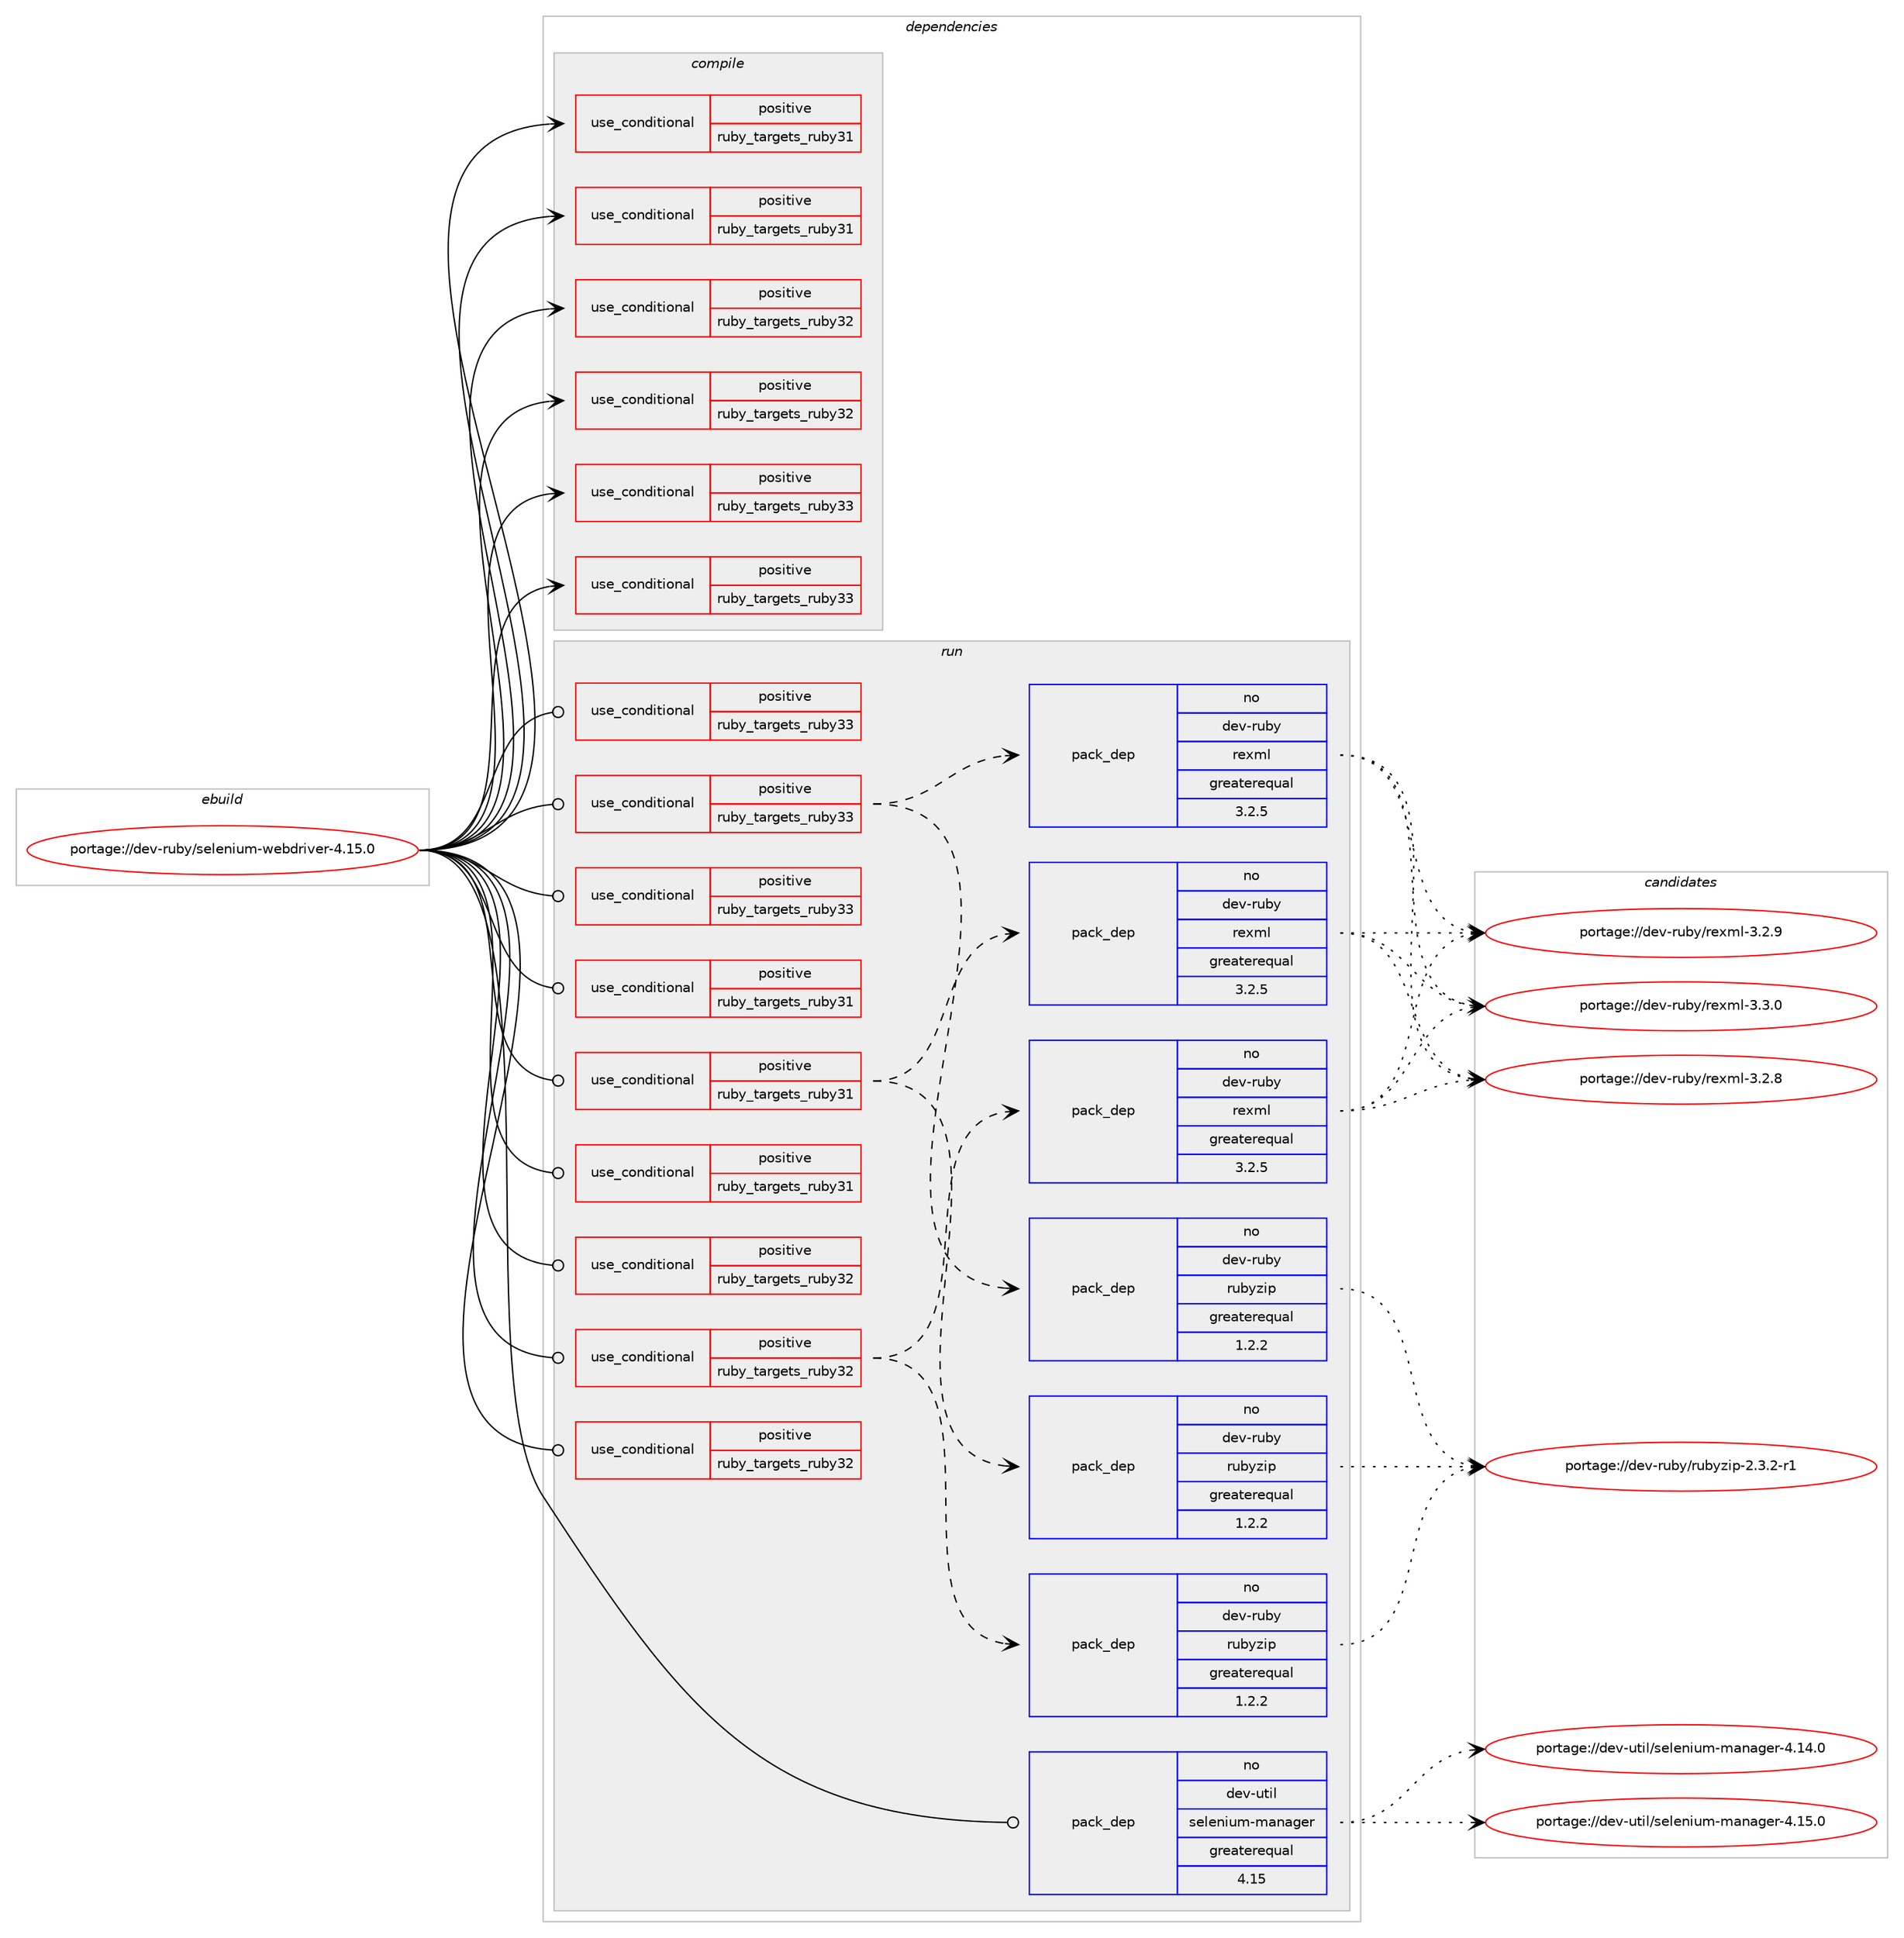 digraph prolog {

# *************
# Graph options
# *************

newrank=true;
concentrate=true;
compound=true;
graph [rankdir=LR,fontname=Helvetica,fontsize=10,ranksep=1.5];#, ranksep=2.5, nodesep=0.2];
edge  [arrowhead=vee];
node  [fontname=Helvetica,fontsize=10];

# **********
# The ebuild
# **********

subgraph cluster_leftcol {
color=gray;
rank=same;
label=<<i>ebuild</i>>;
id [label="portage://dev-ruby/selenium-webdriver-4.15.0", color=red, width=4, href="../dev-ruby/selenium-webdriver-4.15.0.svg"];
}

# ****************
# The dependencies
# ****************

subgraph cluster_midcol {
color=gray;
label=<<i>dependencies</i>>;
subgraph cluster_compile {
fillcolor="#eeeeee";
style=filled;
label=<<i>compile</i>>;
subgraph cond54914 {
dependency103856 [label=<<TABLE BORDER="0" CELLBORDER="1" CELLSPACING="0" CELLPADDING="4"><TR><TD ROWSPAN="3" CELLPADDING="10">use_conditional</TD></TR><TR><TD>positive</TD></TR><TR><TD>ruby_targets_ruby31</TD></TR></TABLE>>, shape=none, color=red];
# *** BEGIN UNKNOWN DEPENDENCY TYPE (TODO) ***
# dependency103856 -> package_dependency(portage://dev-ruby/selenium-webdriver-4.15.0,install,no,dev-lang,ruby,none,[,,],[slot(3.1)],[])
# *** END UNKNOWN DEPENDENCY TYPE (TODO) ***

}
id:e -> dependency103856:w [weight=20,style="solid",arrowhead="vee"];
subgraph cond54915 {
dependency103857 [label=<<TABLE BORDER="0" CELLBORDER="1" CELLSPACING="0" CELLPADDING="4"><TR><TD ROWSPAN="3" CELLPADDING="10">use_conditional</TD></TR><TR><TD>positive</TD></TR><TR><TD>ruby_targets_ruby31</TD></TR></TABLE>>, shape=none, color=red];
# *** BEGIN UNKNOWN DEPENDENCY TYPE (TODO) ***
# dependency103857 -> package_dependency(portage://dev-ruby/selenium-webdriver-4.15.0,install,no,virtual,rubygems,none,[,,],[],[use(enable(ruby_targets_ruby31),negative)])
# *** END UNKNOWN DEPENDENCY TYPE (TODO) ***

}
id:e -> dependency103857:w [weight=20,style="solid",arrowhead="vee"];
subgraph cond54916 {
dependency103858 [label=<<TABLE BORDER="0" CELLBORDER="1" CELLSPACING="0" CELLPADDING="4"><TR><TD ROWSPAN="3" CELLPADDING="10">use_conditional</TD></TR><TR><TD>positive</TD></TR><TR><TD>ruby_targets_ruby32</TD></TR></TABLE>>, shape=none, color=red];
# *** BEGIN UNKNOWN DEPENDENCY TYPE (TODO) ***
# dependency103858 -> package_dependency(portage://dev-ruby/selenium-webdriver-4.15.0,install,no,dev-lang,ruby,none,[,,],[slot(3.2)],[])
# *** END UNKNOWN DEPENDENCY TYPE (TODO) ***

}
id:e -> dependency103858:w [weight=20,style="solid",arrowhead="vee"];
subgraph cond54917 {
dependency103859 [label=<<TABLE BORDER="0" CELLBORDER="1" CELLSPACING="0" CELLPADDING="4"><TR><TD ROWSPAN="3" CELLPADDING="10">use_conditional</TD></TR><TR><TD>positive</TD></TR><TR><TD>ruby_targets_ruby32</TD></TR></TABLE>>, shape=none, color=red];
# *** BEGIN UNKNOWN DEPENDENCY TYPE (TODO) ***
# dependency103859 -> package_dependency(portage://dev-ruby/selenium-webdriver-4.15.0,install,no,virtual,rubygems,none,[,,],[],[use(enable(ruby_targets_ruby32),negative)])
# *** END UNKNOWN DEPENDENCY TYPE (TODO) ***

}
id:e -> dependency103859:w [weight=20,style="solid",arrowhead="vee"];
subgraph cond54918 {
dependency103860 [label=<<TABLE BORDER="0" CELLBORDER="1" CELLSPACING="0" CELLPADDING="4"><TR><TD ROWSPAN="3" CELLPADDING="10">use_conditional</TD></TR><TR><TD>positive</TD></TR><TR><TD>ruby_targets_ruby33</TD></TR></TABLE>>, shape=none, color=red];
# *** BEGIN UNKNOWN DEPENDENCY TYPE (TODO) ***
# dependency103860 -> package_dependency(portage://dev-ruby/selenium-webdriver-4.15.0,install,no,dev-lang,ruby,none,[,,],[slot(3.3)],[])
# *** END UNKNOWN DEPENDENCY TYPE (TODO) ***

}
id:e -> dependency103860:w [weight=20,style="solid",arrowhead="vee"];
subgraph cond54919 {
dependency103861 [label=<<TABLE BORDER="0" CELLBORDER="1" CELLSPACING="0" CELLPADDING="4"><TR><TD ROWSPAN="3" CELLPADDING="10">use_conditional</TD></TR><TR><TD>positive</TD></TR><TR><TD>ruby_targets_ruby33</TD></TR></TABLE>>, shape=none, color=red];
# *** BEGIN UNKNOWN DEPENDENCY TYPE (TODO) ***
# dependency103861 -> package_dependency(portage://dev-ruby/selenium-webdriver-4.15.0,install,no,virtual,rubygems,none,[,,],[],[use(enable(ruby_targets_ruby33),negative)])
# *** END UNKNOWN DEPENDENCY TYPE (TODO) ***

}
id:e -> dependency103861:w [weight=20,style="solid",arrowhead="vee"];
}
subgraph cluster_compileandrun {
fillcolor="#eeeeee";
style=filled;
label=<<i>compile and run</i>>;
}
subgraph cluster_run {
fillcolor="#eeeeee";
style=filled;
label=<<i>run</i>>;
subgraph cond54920 {
dependency103862 [label=<<TABLE BORDER="0" CELLBORDER="1" CELLSPACING="0" CELLPADDING="4"><TR><TD ROWSPAN="3" CELLPADDING="10">use_conditional</TD></TR><TR><TD>positive</TD></TR><TR><TD>ruby_targets_ruby31</TD></TR></TABLE>>, shape=none, color=red];
# *** BEGIN UNKNOWN DEPENDENCY TYPE (TODO) ***
# dependency103862 -> package_dependency(portage://dev-ruby/selenium-webdriver-4.15.0,run,no,dev-lang,ruby,none,[,,],[slot(3.1)],[])
# *** END UNKNOWN DEPENDENCY TYPE (TODO) ***

}
id:e -> dependency103862:w [weight=20,style="solid",arrowhead="odot"];
subgraph cond54921 {
dependency103863 [label=<<TABLE BORDER="0" CELLBORDER="1" CELLSPACING="0" CELLPADDING="4"><TR><TD ROWSPAN="3" CELLPADDING="10">use_conditional</TD></TR><TR><TD>positive</TD></TR><TR><TD>ruby_targets_ruby31</TD></TR></TABLE>>, shape=none, color=red];
subgraph pack47573 {
dependency103864 [label=<<TABLE BORDER="0" CELLBORDER="1" CELLSPACING="0" CELLPADDING="4" WIDTH="220"><TR><TD ROWSPAN="6" CELLPADDING="30">pack_dep</TD></TR><TR><TD WIDTH="110">no</TD></TR><TR><TD>dev-ruby</TD></TR><TR><TD>rexml</TD></TR><TR><TD>greaterequal</TD></TR><TR><TD>3.2.5</TD></TR></TABLE>>, shape=none, color=blue];
}
dependency103863:e -> dependency103864:w [weight=20,style="dashed",arrowhead="vee"];
subgraph pack47574 {
dependency103865 [label=<<TABLE BORDER="0" CELLBORDER="1" CELLSPACING="0" CELLPADDING="4" WIDTH="220"><TR><TD ROWSPAN="6" CELLPADDING="30">pack_dep</TD></TR><TR><TD WIDTH="110">no</TD></TR><TR><TD>dev-ruby</TD></TR><TR><TD>rubyzip</TD></TR><TR><TD>greaterequal</TD></TR><TR><TD>1.2.2</TD></TR></TABLE>>, shape=none, color=blue];
}
dependency103863:e -> dependency103865:w [weight=20,style="dashed",arrowhead="vee"];
# *** BEGIN UNKNOWN DEPENDENCY TYPE (TODO) ***
# dependency103863 -> package_dependency(portage://dev-ruby/selenium-webdriver-4.15.0,run,no,dev-ruby,websocket,none,[,,],[slot(0)],[use(enable(ruby_targets_ruby31),negative)])
# *** END UNKNOWN DEPENDENCY TYPE (TODO) ***

}
id:e -> dependency103863:w [weight=20,style="solid",arrowhead="odot"];
subgraph cond54922 {
dependency103866 [label=<<TABLE BORDER="0" CELLBORDER="1" CELLSPACING="0" CELLPADDING="4"><TR><TD ROWSPAN="3" CELLPADDING="10">use_conditional</TD></TR><TR><TD>positive</TD></TR><TR><TD>ruby_targets_ruby31</TD></TR></TABLE>>, shape=none, color=red];
# *** BEGIN UNKNOWN DEPENDENCY TYPE (TODO) ***
# dependency103866 -> package_dependency(portage://dev-ruby/selenium-webdriver-4.15.0,run,no,virtual,rubygems,none,[,,],[],[use(enable(ruby_targets_ruby31),negative)])
# *** END UNKNOWN DEPENDENCY TYPE (TODO) ***

}
id:e -> dependency103866:w [weight=20,style="solid",arrowhead="odot"];
subgraph cond54923 {
dependency103867 [label=<<TABLE BORDER="0" CELLBORDER="1" CELLSPACING="0" CELLPADDING="4"><TR><TD ROWSPAN="3" CELLPADDING="10">use_conditional</TD></TR><TR><TD>positive</TD></TR><TR><TD>ruby_targets_ruby32</TD></TR></TABLE>>, shape=none, color=red];
# *** BEGIN UNKNOWN DEPENDENCY TYPE (TODO) ***
# dependency103867 -> package_dependency(portage://dev-ruby/selenium-webdriver-4.15.0,run,no,dev-lang,ruby,none,[,,],[slot(3.2)],[])
# *** END UNKNOWN DEPENDENCY TYPE (TODO) ***

}
id:e -> dependency103867:w [weight=20,style="solid",arrowhead="odot"];
subgraph cond54924 {
dependency103868 [label=<<TABLE BORDER="0" CELLBORDER="1" CELLSPACING="0" CELLPADDING="4"><TR><TD ROWSPAN="3" CELLPADDING="10">use_conditional</TD></TR><TR><TD>positive</TD></TR><TR><TD>ruby_targets_ruby32</TD></TR></TABLE>>, shape=none, color=red];
subgraph pack47575 {
dependency103869 [label=<<TABLE BORDER="0" CELLBORDER="1" CELLSPACING="0" CELLPADDING="4" WIDTH="220"><TR><TD ROWSPAN="6" CELLPADDING="30">pack_dep</TD></TR><TR><TD WIDTH="110">no</TD></TR><TR><TD>dev-ruby</TD></TR><TR><TD>rexml</TD></TR><TR><TD>greaterequal</TD></TR><TR><TD>3.2.5</TD></TR></TABLE>>, shape=none, color=blue];
}
dependency103868:e -> dependency103869:w [weight=20,style="dashed",arrowhead="vee"];
subgraph pack47576 {
dependency103870 [label=<<TABLE BORDER="0" CELLBORDER="1" CELLSPACING="0" CELLPADDING="4" WIDTH="220"><TR><TD ROWSPAN="6" CELLPADDING="30">pack_dep</TD></TR><TR><TD WIDTH="110">no</TD></TR><TR><TD>dev-ruby</TD></TR><TR><TD>rubyzip</TD></TR><TR><TD>greaterequal</TD></TR><TR><TD>1.2.2</TD></TR></TABLE>>, shape=none, color=blue];
}
dependency103868:e -> dependency103870:w [weight=20,style="dashed",arrowhead="vee"];
# *** BEGIN UNKNOWN DEPENDENCY TYPE (TODO) ***
# dependency103868 -> package_dependency(portage://dev-ruby/selenium-webdriver-4.15.0,run,no,dev-ruby,websocket,none,[,,],[slot(0)],[use(enable(ruby_targets_ruby32),negative)])
# *** END UNKNOWN DEPENDENCY TYPE (TODO) ***

}
id:e -> dependency103868:w [weight=20,style="solid",arrowhead="odot"];
subgraph cond54925 {
dependency103871 [label=<<TABLE BORDER="0" CELLBORDER="1" CELLSPACING="0" CELLPADDING="4"><TR><TD ROWSPAN="3" CELLPADDING="10">use_conditional</TD></TR><TR><TD>positive</TD></TR><TR><TD>ruby_targets_ruby32</TD></TR></TABLE>>, shape=none, color=red];
# *** BEGIN UNKNOWN DEPENDENCY TYPE (TODO) ***
# dependency103871 -> package_dependency(portage://dev-ruby/selenium-webdriver-4.15.0,run,no,virtual,rubygems,none,[,,],[],[use(enable(ruby_targets_ruby32),negative)])
# *** END UNKNOWN DEPENDENCY TYPE (TODO) ***

}
id:e -> dependency103871:w [weight=20,style="solid",arrowhead="odot"];
subgraph cond54926 {
dependency103872 [label=<<TABLE BORDER="0" CELLBORDER="1" CELLSPACING="0" CELLPADDING="4"><TR><TD ROWSPAN="3" CELLPADDING="10">use_conditional</TD></TR><TR><TD>positive</TD></TR><TR><TD>ruby_targets_ruby33</TD></TR></TABLE>>, shape=none, color=red];
# *** BEGIN UNKNOWN DEPENDENCY TYPE (TODO) ***
# dependency103872 -> package_dependency(portage://dev-ruby/selenium-webdriver-4.15.0,run,no,dev-lang,ruby,none,[,,],[slot(3.3)],[])
# *** END UNKNOWN DEPENDENCY TYPE (TODO) ***

}
id:e -> dependency103872:w [weight=20,style="solid",arrowhead="odot"];
subgraph cond54927 {
dependency103873 [label=<<TABLE BORDER="0" CELLBORDER="1" CELLSPACING="0" CELLPADDING="4"><TR><TD ROWSPAN="3" CELLPADDING="10">use_conditional</TD></TR><TR><TD>positive</TD></TR><TR><TD>ruby_targets_ruby33</TD></TR></TABLE>>, shape=none, color=red];
subgraph pack47577 {
dependency103874 [label=<<TABLE BORDER="0" CELLBORDER="1" CELLSPACING="0" CELLPADDING="4" WIDTH="220"><TR><TD ROWSPAN="6" CELLPADDING="30">pack_dep</TD></TR><TR><TD WIDTH="110">no</TD></TR><TR><TD>dev-ruby</TD></TR><TR><TD>rexml</TD></TR><TR><TD>greaterequal</TD></TR><TR><TD>3.2.5</TD></TR></TABLE>>, shape=none, color=blue];
}
dependency103873:e -> dependency103874:w [weight=20,style="dashed",arrowhead="vee"];
subgraph pack47578 {
dependency103875 [label=<<TABLE BORDER="0" CELLBORDER="1" CELLSPACING="0" CELLPADDING="4" WIDTH="220"><TR><TD ROWSPAN="6" CELLPADDING="30">pack_dep</TD></TR><TR><TD WIDTH="110">no</TD></TR><TR><TD>dev-ruby</TD></TR><TR><TD>rubyzip</TD></TR><TR><TD>greaterequal</TD></TR><TR><TD>1.2.2</TD></TR></TABLE>>, shape=none, color=blue];
}
dependency103873:e -> dependency103875:w [weight=20,style="dashed",arrowhead="vee"];
# *** BEGIN UNKNOWN DEPENDENCY TYPE (TODO) ***
# dependency103873 -> package_dependency(portage://dev-ruby/selenium-webdriver-4.15.0,run,no,dev-ruby,websocket,none,[,,],[slot(0)],[use(enable(ruby_targets_ruby33),negative)])
# *** END UNKNOWN DEPENDENCY TYPE (TODO) ***

}
id:e -> dependency103873:w [weight=20,style="solid",arrowhead="odot"];
subgraph cond54928 {
dependency103876 [label=<<TABLE BORDER="0" CELLBORDER="1" CELLSPACING="0" CELLPADDING="4"><TR><TD ROWSPAN="3" CELLPADDING="10">use_conditional</TD></TR><TR><TD>positive</TD></TR><TR><TD>ruby_targets_ruby33</TD></TR></TABLE>>, shape=none, color=red];
# *** BEGIN UNKNOWN DEPENDENCY TYPE (TODO) ***
# dependency103876 -> package_dependency(portage://dev-ruby/selenium-webdriver-4.15.0,run,no,virtual,rubygems,none,[,,],[],[use(enable(ruby_targets_ruby33),negative)])
# *** END UNKNOWN DEPENDENCY TYPE (TODO) ***

}
id:e -> dependency103876:w [weight=20,style="solid",arrowhead="odot"];
subgraph pack47579 {
dependency103877 [label=<<TABLE BORDER="0" CELLBORDER="1" CELLSPACING="0" CELLPADDING="4" WIDTH="220"><TR><TD ROWSPAN="6" CELLPADDING="30">pack_dep</TD></TR><TR><TD WIDTH="110">no</TD></TR><TR><TD>dev-util</TD></TR><TR><TD>selenium-manager</TD></TR><TR><TD>greaterequal</TD></TR><TR><TD>4.15</TD></TR></TABLE>>, shape=none, color=blue];
}
id:e -> dependency103877:w [weight=20,style="solid",arrowhead="odot"];
}
}

# **************
# The candidates
# **************

subgraph cluster_choices {
rank=same;
color=gray;
label=<<i>candidates</i>>;

subgraph choice47573 {
color=black;
nodesep=1;
choice100101118451141179812147114101120109108455146504656 [label="portage://dev-ruby/rexml-3.2.8", color=red, width=4,href="../dev-ruby/rexml-3.2.8.svg"];
choice100101118451141179812147114101120109108455146504657 [label="portage://dev-ruby/rexml-3.2.9", color=red, width=4,href="../dev-ruby/rexml-3.2.9.svg"];
choice100101118451141179812147114101120109108455146514648 [label="portage://dev-ruby/rexml-3.3.0", color=red, width=4,href="../dev-ruby/rexml-3.3.0.svg"];
dependency103864:e -> choice100101118451141179812147114101120109108455146504656:w [style=dotted,weight="100"];
dependency103864:e -> choice100101118451141179812147114101120109108455146504657:w [style=dotted,weight="100"];
dependency103864:e -> choice100101118451141179812147114101120109108455146514648:w [style=dotted,weight="100"];
}
subgraph choice47574 {
color=black;
nodesep=1;
choice100101118451141179812147114117981211221051124550465146504511449 [label="portage://dev-ruby/rubyzip-2.3.2-r1", color=red, width=4,href="../dev-ruby/rubyzip-2.3.2-r1.svg"];
dependency103865:e -> choice100101118451141179812147114117981211221051124550465146504511449:w [style=dotted,weight="100"];
}
subgraph choice47575 {
color=black;
nodesep=1;
choice100101118451141179812147114101120109108455146504656 [label="portage://dev-ruby/rexml-3.2.8", color=red, width=4,href="../dev-ruby/rexml-3.2.8.svg"];
choice100101118451141179812147114101120109108455146504657 [label="portage://dev-ruby/rexml-3.2.9", color=red, width=4,href="../dev-ruby/rexml-3.2.9.svg"];
choice100101118451141179812147114101120109108455146514648 [label="portage://dev-ruby/rexml-3.3.0", color=red, width=4,href="../dev-ruby/rexml-3.3.0.svg"];
dependency103869:e -> choice100101118451141179812147114101120109108455146504656:w [style=dotted,weight="100"];
dependency103869:e -> choice100101118451141179812147114101120109108455146504657:w [style=dotted,weight="100"];
dependency103869:e -> choice100101118451141179812147114101120109108455146514648:w [style=dotted,weight="100"];
}
subgraph choice47576 {
color=black;
nodesep=1;
choice100101118451141179812147114117981211221051124550465146504511449 [label="portage://dev-ruby/rubyzip-2.3.2-r1", color=red, width=4,href="../dev-ruby/rubyzip-2.3.2-r1.svg"];
dependency103870:e -> choice100101118451141179812147114117981211221051124550465146504511449:w [style=dotted,weight="100"];
}
subgraph choice47577 {
color=black;
nodesep=1;
choice100101118451141179812147114101120109108455146504656 [label="portage://dev-ruby/rexml-3.2.8", color=red, width=4,href="../dev-ruby/rexml-3.2.8.svg"];
choice100101118451141179812147114101120109108455146504657 [label="portage://dev-ruby/rexml-3.2.9", color=red, width=4,href="../dev-ruby/rexml-3.2.9.svg"];
choice100101118451141179812147114101120109108455146514648 [label="portage://dev-ruby/rexml-3.3.0", color=red, width=4,href="../dev-ruby/rexml-3.3.0.svg"];
dependency103874:e -> choice100101118451141179812147114101120109108455146504656:w [style=dotted,weight="100"];
dependency103874:e -> choice100101118451141179812147114101120109108455146504657:w [style=dotted,weight="100"];
dependency103874:e -> choice100101118451141179812147114101120109108455146514648:w [style=dotted,weight="100"];
}
subgraph choice47578 {
color=black;
nodesep=1;
choice100101118451141179812147114117981211221051124550465146504511449 [label="portage://dev-ruby/rubyzip-2.3.2-r1", color=red, width=4,href="../dev-ruby/rubyzip-2.3.2-r1.svg"];
dependency103875:e -> choice100101118451141179812147114117981211221051124550465146504511449:w [style=dotted,weight="100"];
}
subgraph choice47579 {
color=black;
nodesep=1;
choice100101118451171161051084711510110810111010511710945109971109710310111445524649524648 [label="portage://dev-util/selenium-manager-4.14.0", color=red, width=4,href="../dev-util/selenium-manager-4.14.0.svg"];
choice100101118451171161051084711510110810111010511710945109971109710310111445524649534648 [label="portage://dev-util/selenium-manager-4.15.0", color=red, width=4,href="../dev-util/selenium-manager-4.15.0.svg"];
dependency103877:e -> choice100101118451171161051084711510110810111010511710945109971109710310111445524649524648:w [style=dotted,weight="100"];
dependency103877:e -> choice100101118451171161051084711510110810111010511710945109971109710310111445524649534648:w [style=dotted,weight="100"];
}
}

}
